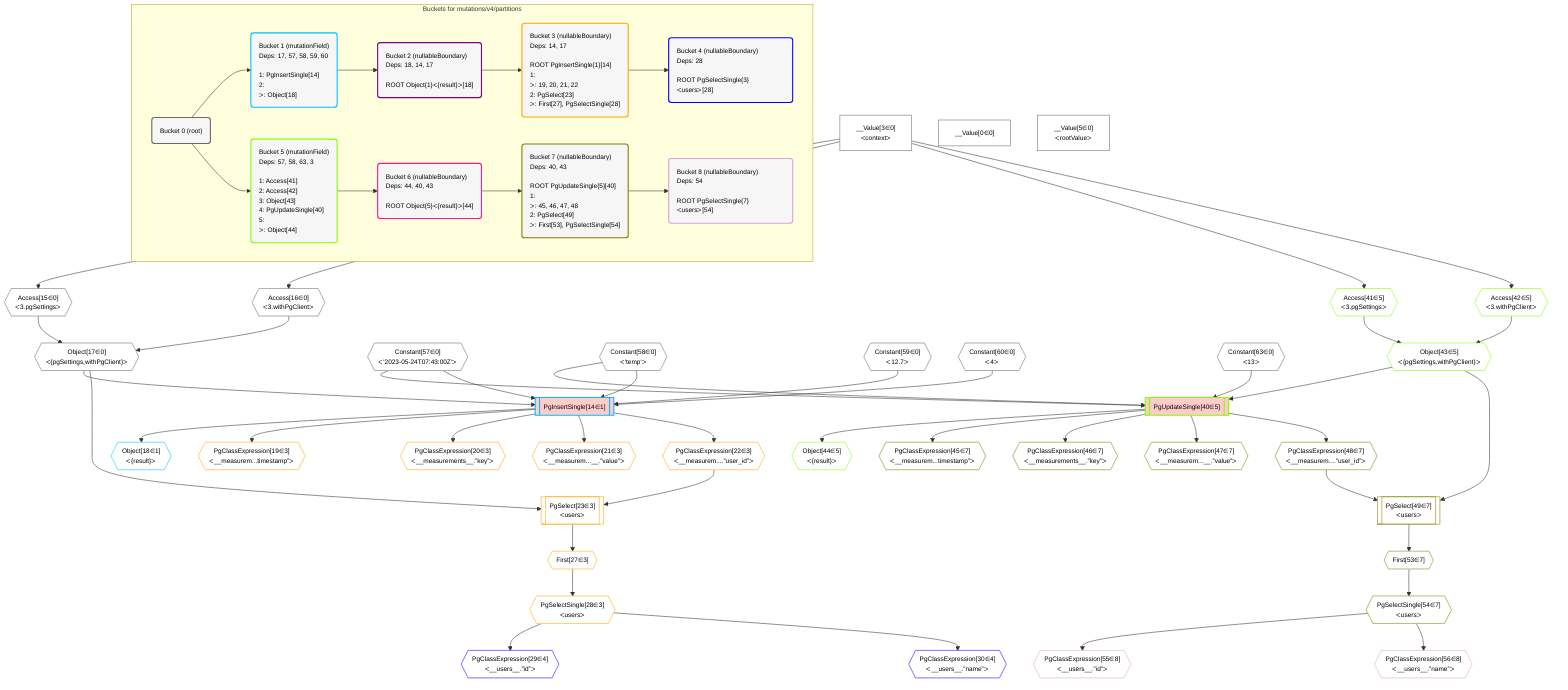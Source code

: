 %%{init: {'themeVariables': { 'fontSize': '12px'}}}%%
graph TD
    classDef path fill:#eee,stroke:#000,color:#000
    classDef plan fill:#fff,stroke-width:1px,color:#000
    classDef itemplan fill:#fff,stroke-width:2px,color:#000
    classDef unbatchedplan fill:#dff,stroke-width:1px,color:#000
    classDef sideeffectplan fill:#fcc,stroke-width:2px,color:#000
    classDef bucket fill:#f6f6f6,color:#000,stroke-width:2px,text-align:left


    %% plan dependencies
    Object17{{"Object[17∈0]<br />ᐸ{pgSettings,withPgClient}ᐳ"}}:::plan
    Access15{{"Access[15∈0]<br />ᐸ3.pgSettingsᐳ"}}:::plan
    Access16{{"Access[16∈0]<br />ᐸ3.withPgClientᐳ"}}:::plan
    Access15 & Access16 --> Object17
    __Value3["__Value[3∈0]<br />ᐸcontextᐳ"]:::plan
    __Value3 --> Access15
    __Value3 --> Access16
    __Value0["__Value[0∈0]"]:::plan
    __Value5["__Value[5∈0]<br />ᐸrootValueᐳ"]:::plan
    Constant57{{"Constant[57∈0]<br />ᐸ'2023-05-24T07:43:00Z'ᐳ"}}:::plan
    Constant58{{"Constant[58∈0]<br />ᐸ'temp'ᐳ"}}:::plan
    Constant59{{"Constant[59∈0]<br />ᐸ12.7ᐳ"}}:::plan
    Constant60{{"Constant[60∈0]<br />ᐸ4ᐳ"}}:::plan
    Constant63{{"Constant[63∈0]<br />ᐸ13ᐳ"}}:::plan
    PgUpdateSingle40[["PgUpdateSingle[40∈5]"]]:::sideeffectplan
    Object43{{"Object[43∈5]<br />ᐸ{pgSettings,withPgClient}ᐳ"}}:::plan
    Object43 & Constant57 & Constant58 & Constant63 --> PgUpdateSingle40
    Access41{{"Access[41∈5]<br />ᐸ3.pgSettingsᐳ"}}:::plan
    Access42{{"Access[42∈5]<br />ᐸ3.withPgClientᐳ"}}:::plan
    Access41 & Access42 --> Object43
    __Value3 --> Access41
    __Value3 --> Access42
    Object44{{"Object[44∈5]<br />ᐸ{result}ᐳ"}}:::plan
    PgUpdateSingle40 --> Object44
    PgInsertSingle14[["PgInsertSingle[14∈1]"]]:::sideeffectplan
    Object17 & Constant57 & Constant58 & Constant59 & Constant60 --> PgInsertSingle14
    Object18{{"Object[18∈1]<br />ᐸ{result}ᐳ"}}:::plan
    PgInsertSingle14 --> Object18
    PgSelect23[["PgSelect[23∈3]<br />ᐸusersᐳ"]]:::plan
    PgClassExpression22{{"PgClassExpression[22∈3]<br />ᐸ__measurem....”user_id”ᐳ"}}:::plan
    Object17 & PgClassExpression22 --> PgSelect23
    PgSelect49[["PgSelect[49∈7]<br />ᐸusersᐳ"]]:::plan
    PgClassExpression48{{"PgClassExpression[48∈7]<br />ᐸ__measurem....”user_id”ᐳ"}}:::plan
    Object43 & PgClassExpression48 --> PgSelect49
    PgClassExpression19{{"PgClassExpression[19∈3]<br />ᐸ__measurem...timestamp”ᐳ"}}:::plan
    PgInsertSingle14 --> PgClassExpression19
    PgClassExpression20{{"PgClassExpression[20∈3]<br />ᐸ__measurements__.”key”ᐳ"}}:::plan
    PgInsertSingle14 --> PgClassExpression20
    PgClassExpression21{{"PgClassExpression[21∈3]<br />ᐸ__measurem...__.”value”ᐳ"}}:::plan
    PgInsertSingle14 --> PgClassExpression21
    PgInsertSingle14 --> PgClassExpression22
    First27{{"First[27∈3]"}}:::plan
    PgSelect23 --> First27
    PgSelectSingle28{{"PgSelectSingle[28∈3]<br />ᐸusersᐳ"}}:::plan
    First27 --> PgSelectSingle28
    PgClassExpression45{{"PgClassExpression[45∈7]<br />ᐸ__measurem...timestamp”ᐳ"}}:::plan
    PgUpdateSingle40 --> PgClassExpression45
    PgClassExpression46{{"PgClassExpression[46∈7]<br />ᐸ__measurements__.”key”ᐳ"}}:::plan
    PgUpdateSingle40 --> PgClassExpression46
    PgClassExpression47{{"PgClassExpression[47∈7]<br />ᐸ__measurem...__.”value”ᐳ"}}:::plan
    PgUpdateSingle40 --> PgClassExpression47
    PgUpdateSingle40 --> PgClassExpression48
    First53{{"First[53∈7]"}}:::plan
    PgSelect49 --> First53
    PgSelectSingle54{{"PgSelectSingle[54∈7]<br />ᐸusersᐳ"}}:::plan
    First53 --> PgSelectSingle54
    PgClassExpression29{{"PgClassExpression[29∈4]<br />ᐸ__users__.”id”ᐳ"}}:::plan
    PgSelectSingle28 --> PgClassExpression29
    PgClassExpression30{{"PgClassExpression[30∈4]<br />ᐸ__users__.”name”ᐳ"}}:::plan
    PgSelectSingle28 --> PgClassExpression30
    PgClassExpression55{{"PgClassExpression[55∈8]<br />ᐸ__users__.”id”ᐳ"}}:::plan
    PgSelectSingle54 --> PgClassExpression55
    PgClassExpression56{{"PgClassExpression[56∈8]<br />ᐸ__users__.”name”ᐳ"}}:::plan
    PgSelectSingle54 --> PgClassExpression56

    %% define steps

    subgraph "Buckets for mutations/v4/partitions"
    Bucket0("Bucket 0 (root)"):::bucket
    classDef bucket0 stroke:#696969
    class Bucket0,__Value0,__Value3,__Value5,Access15,Access16,Object17,Constant57,Constant58,Constant59,Constant60,Constant63 bucket0
    Bucket1("Bucket 1 (mutationField)<br />Deps: 17, 57, 58, 59, 60<br /><br />1: PgInsertSingle[14]<br />2: <br />ᐳ: Object[18]"):::bucket
    classDef bucket1 stroke:#00bfff
    class Bucket1,PgInsertSingle14,Object18 bucket1
    Bucket2("Bucket 2 (nullableBoundary)<br />Deps: 18, 14, 17<br /><br />ROOT Object{1}ᐸ{result}ᐳ[18]"):::bucket
    classDef bucket2 stroke:#7f007f
    class Bucket2 bucket2
    Bucket3("Bucket 3 (nullableBoundary)<br />Deps: 14, 17<br /><br />ROOT PgInsertSingle{1}[14]<br />1: <br />ᐳ: 19, 20, 21, 22<br />2: PgSelect[23]<br />ᐳ: First[27], PgSelectSingle[28]"):::bucket
    classDef bucket3 stroke:#ffa500
    class Bucket3,PgClassExpression19,PgClassExpression20,PgClassExpression21,PgClassExpression22,PgSelect23,First27,PgSelectSingle28 bucket3
    Bucket4("Bucket 4 (nullableBoundary)<br />Deps: 28<br /><br />ROOT PgSelectSingle{3}ᐸusersᐳ[28]"):::bucket
    classDef bucket4 stroke:#0000ff
    class Bucket4,PgClassExpression29,PgClassExpression30 bucket4
    Bucket5("Bucket 5 (mutationField)<br />Deps: 57, 58, 63, 3<br /><br />1: Access[41]<br />2: Access[42]<br />3: Object[43]<br />4: PgUpdateSingle[40]<br />5: <br />ᐳ: Object[44]"):::bucket
    classDef bucket5 stroke:#7fff00
    class Bucket5,PgUpdateSingle40,Access41,Access42,Object43,Object44 bucket5
    Bucket6("Bucket 6 (nullableBoundary)<br />Deps: 44, 40, 43<br /><br />ROOT Object{5}ᐸ{result}ᐳ[44]"):::bucket
    classDef bucket6 stroke:#ff1493
    class Bucket6 bucket6
    Bucket7("Bucket 7 (nullableBoundary)<br />Deps: 40, 43<br /><br />ROOT PgUpdateSingle{5}[40]<br />1: <br />ᐳ: 45, 46, 47, 48<br />2: PgSelect[49]<br />ᐳ: First[53], PgSelectSingle[54]"):::bucket
    classDef bucket7 stroke:#808000
    class Bucket7,PgClassExpression45,PgClassExpression46,PgClassExpression47,PgClassExpression48,PgSelect49,First53,PgSelectSingle54 bucket7
    Bucket8("Bucket 8 (nullableBoundary)<br />Deps: 54<br /><br />ROOT PgSelectSingle{7}ᐸusersᐳ[54]"):::bucket
    classDef bucket8 stroke:#dda0dd
    class Bucket8,PgClassExpression55,PgClassExpression56 bucket8
    Bucket0 --> Bucket1 & Bucket5
    Bucket1 --> Bucket2
    Bucket2 --> Bucket3
    Bucket3 --> Bucket4
    Bucket5 --> Bucket6
    Bucket6 --> Bucket7
    Bucket7 --> Bucket8
    end